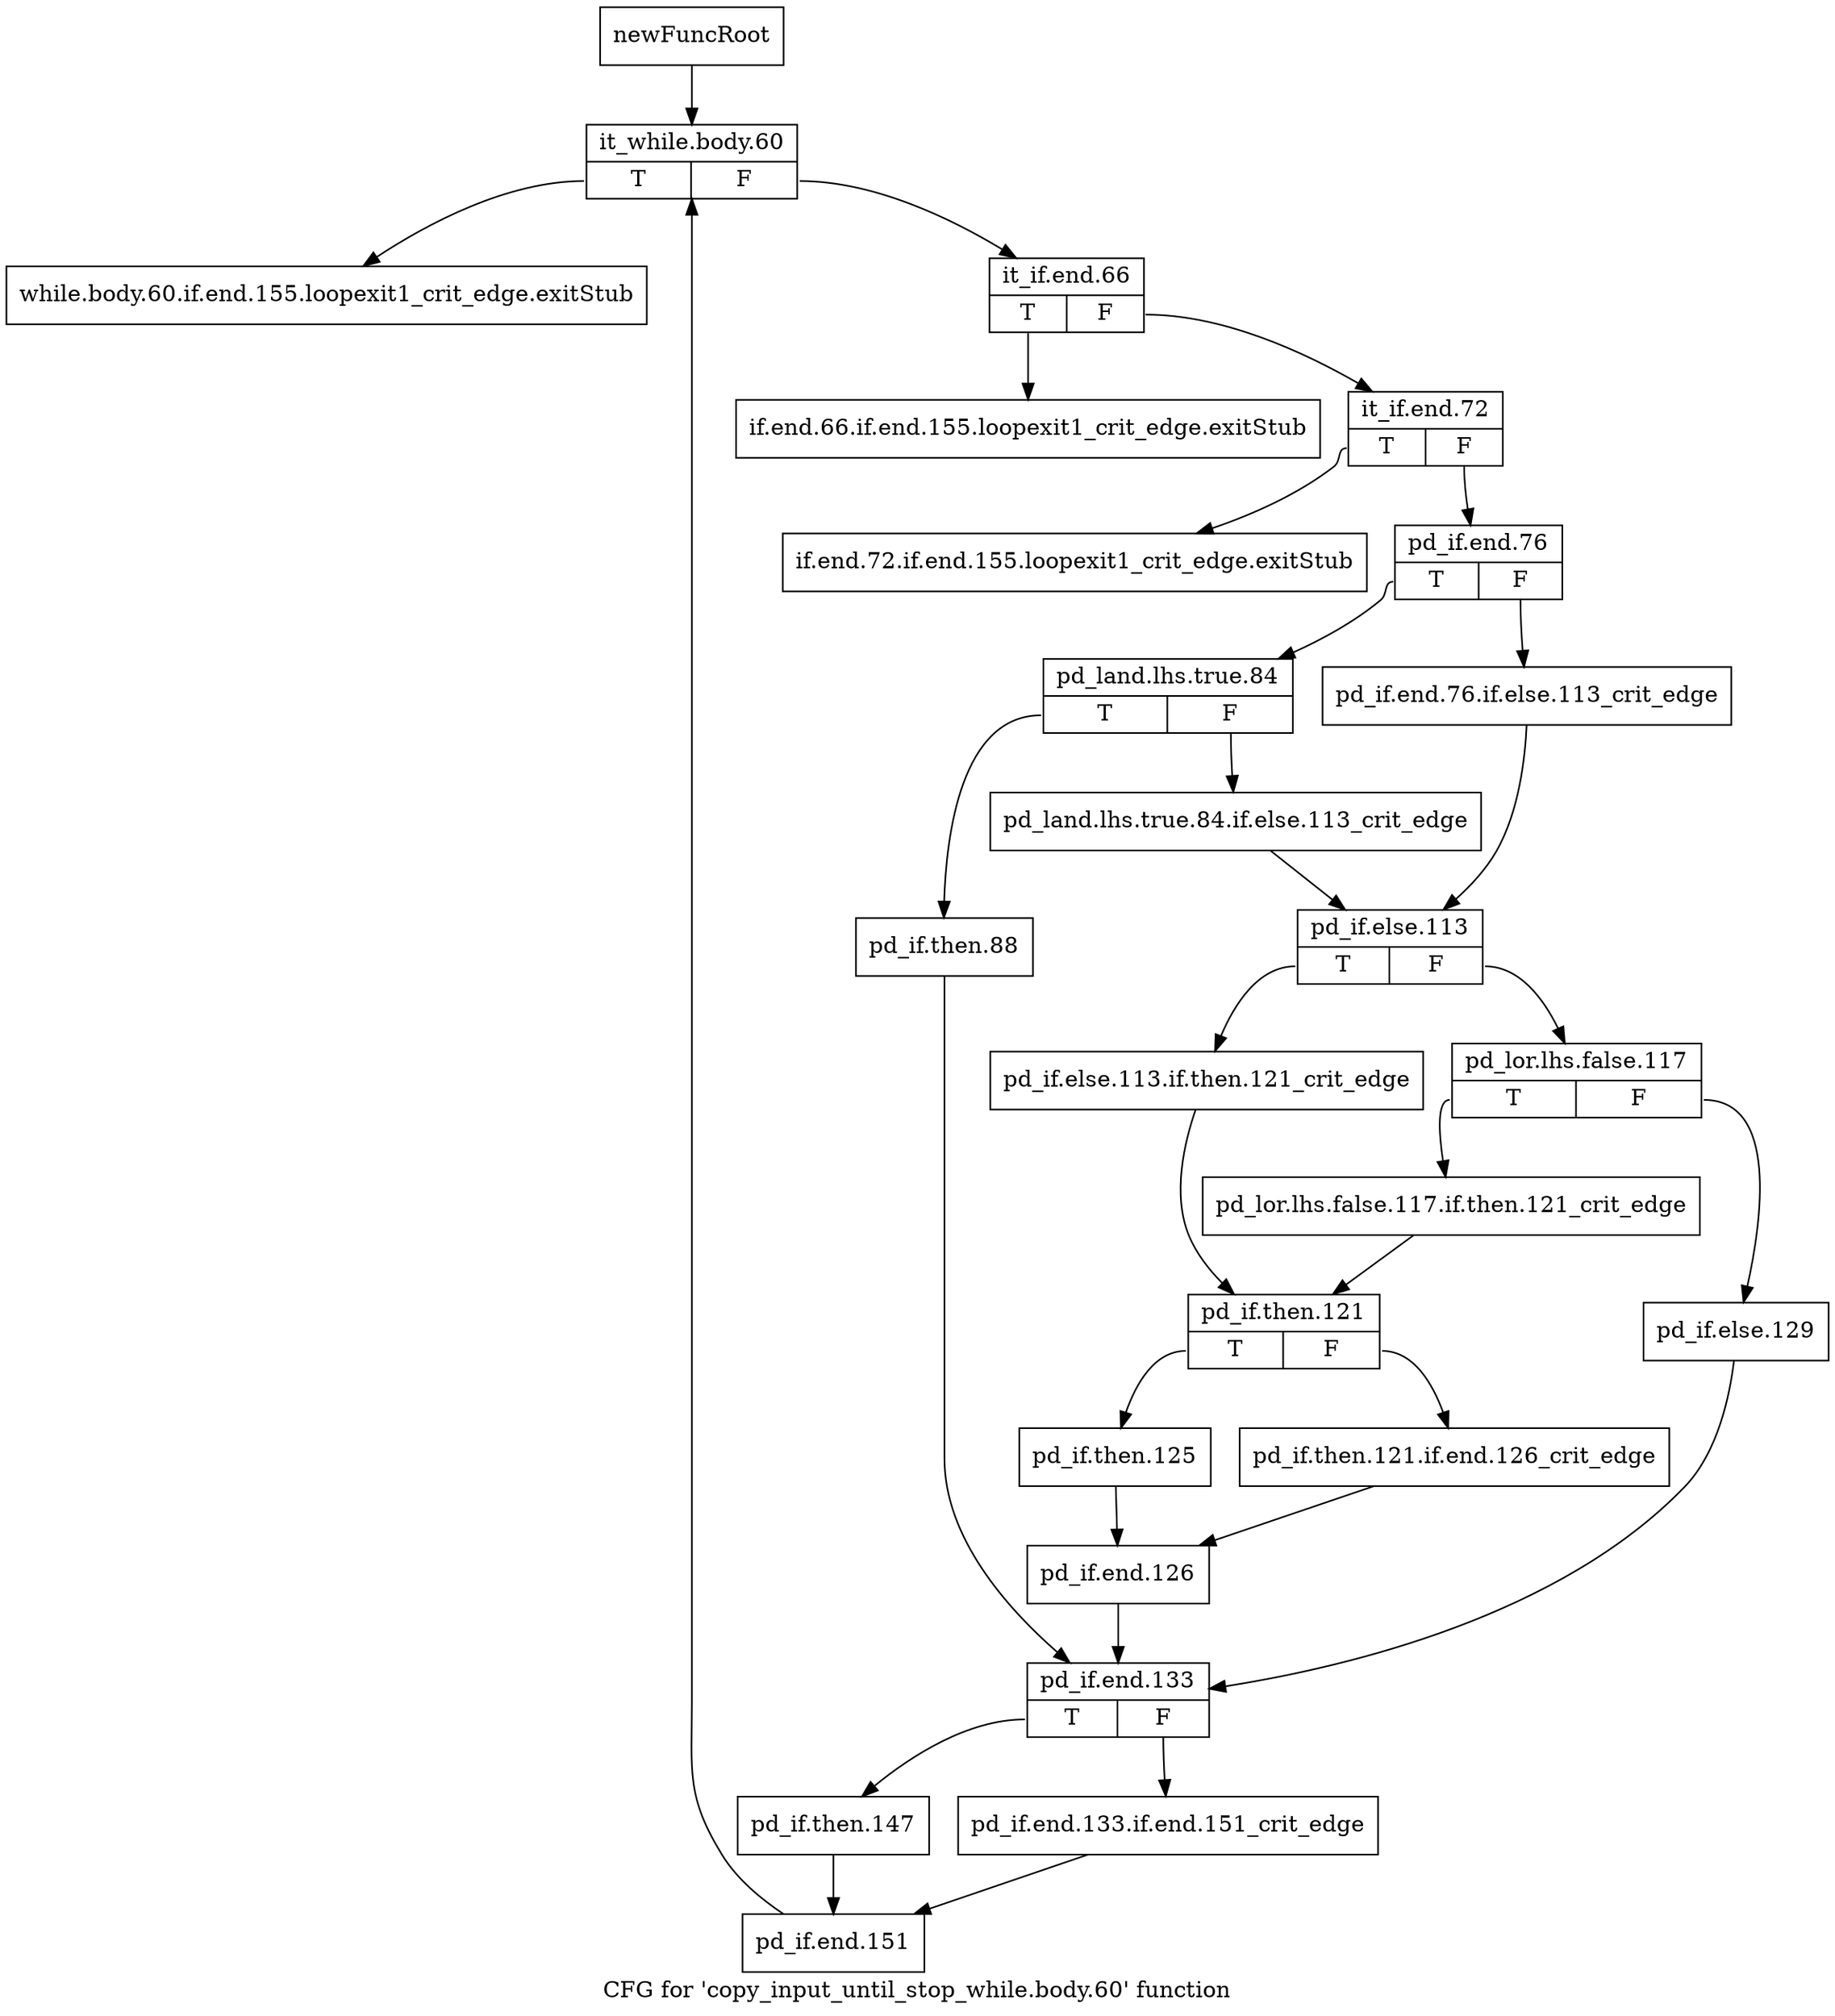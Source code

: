 digraph "CFG for 'copy_input_until_stop_while.body.60' function" {
	label="CFG for 'copy_input_until_stop_while.body.60' function";

	Node0x188db00 [shape=record,label="{newFuncRoot}"];
	Node0x188db00 -> Node0x188dc40;
	Node0x188db50 [shape=record,label="{while.body.60.if.end.155.loopexit1_crit_edge.exitStub}"];
	Node0x188dba0 [shape=record,label="{if.end.66.if.end.155.loopexit1_crit_edge.exitStub}"];
	Node0x188dbf0 [shape=record,label="{if.end.72.if.end.155.loopexit1_crit_edge.exitStub}"];
	Node0x188dc40 [shape=record,label="{it_while.body.60|{<s0>T|<s1>F}}"];
	Node0x188dc40:s0 -> Node0x188db50;
	Node0x188dc40:s1 -> Node0x188dc90;
	Node0x188dc90 [shape=record,label="{it_if.end.66|{<s0>T|<s1>F}}"];
	Node0x188dc90:s0 -> Node0x188dba0;
	Node0x188dc90:s1 -> Node0x188dce0;
	Node0x188dce0 [shape=record,label="{it_if.end.72|{<s0>T|<s1>F}}"];
	Node0x188dce0:s0 -> Node0x188dbf0;
	Node0x188dce0:s1 -> Node0x188dd30;
	Node0x188dd30 [shape=record,label="{pd_if.end.76|{<s0>T|<s1>F}}"];
	Node0x188dd30:s0 -> Node0x188ddd0;
	Node0x188dd30:s1 -> Node0x188dd80;
	Node0x188dd80 [shape=record,label="{pd_if.end.76.if.else.113_crit_edge}"];
	Node0x188dd80 -> Node0x188de70;
	Node0x188ddd0 [shape=record,label="{pd_land.lhs.true.84|{<s0>T|<s1>F}}"];
	Node0x188ddd0:s0 -> Node0x188e140;
	Node0x188ddd0:s1 -> Node0x188de20;
	Node0x188de20 [shape=record,label="{pd_land.lhs.true.84.if.else.113_crit_edge}"];
	Node0x188de20 -> Node0x188de70;
	Node0x188de70 [shape=record,label="{pd_if.else.113|{<s0>T|<s1>F}}"];
	Node0x188de70:s0 -> Node0x188dfb0;
	Node0x188de70:s1 -> Node0x188dec0;
	Node0x188dec0 [shape=record,label="{pd_lor.lhs.false.117|{<s0>T|<s1>F}}"];
	Node0x188dec0:s0 -> Node0x188df60;
	Node0x188dec0:s1 -> Node0x188df10;
	Node0x188df10 [shape=record,label="{pd_if.else.129}"];
	Node0x188df10 -> Node0x188e190;
	Node0x188df60 [shape=record,label="{pd_lor.lhs.false.117.if.then.121_crit_edge}"];
	Node0x188df60 -> Node0x188e000;
	Node0x188dfb0 [shape=record,label="{pd_if.else.113.if.then.121_crit_edge}"];
	Node0x188dfb0 -> Node0x188e000;
	Node0x188e000 [shape=record,label="{pd_if.then.121|{<s0>T|<s1>F}}"];
	Node0x188e000:s0 -> Node0x188e0a0;
	Node0x188e000:s1 -> Node0x188e050;
	Node0x188e050 [shape=record,label="{pd_if.then.121.if.end.126_crit_edge}"];
	Node0x188e050 -> Node0x188e0f0;
	Node0x188e0a0 [shape=record,label="{pd_if.then.125}"];
	Node0x188e0a0 -> Node0x188e0f0;
	Node0x188e0f0 [shape=record,label="{pd_if.end.126}"];
	Node0x188e0f0 -> Node0x188e190;
	Node0x188e140 [shape=record,label="{pd_if.then.88}"];
	Node0x188e140 -> Node0x188e190;
	Node0x188e190 [shape=record,label="{pd_if.end.133|{<s0>T|<s1>F}}"];
	Node0x188e190:s0 -> Node0x188e230;
	Node0x188e190:s1 -> Node0x188e1e0;
	Node0x188e1e0 [shape=record,label="{pd_if.end.133.if.end.151_crit_edge}"];
	Node0x188e1e0 -> Node0x188e280;
	Node0x188e230 [shape=record,label="{pd_if.then.147}"];
	Node0x188e230 -> Node0x188e280;
	Node0x188e280 [shape=record,label="{pd_if.end.151}"];
	Node0x188e280 -> Node0x188dc40;
}
